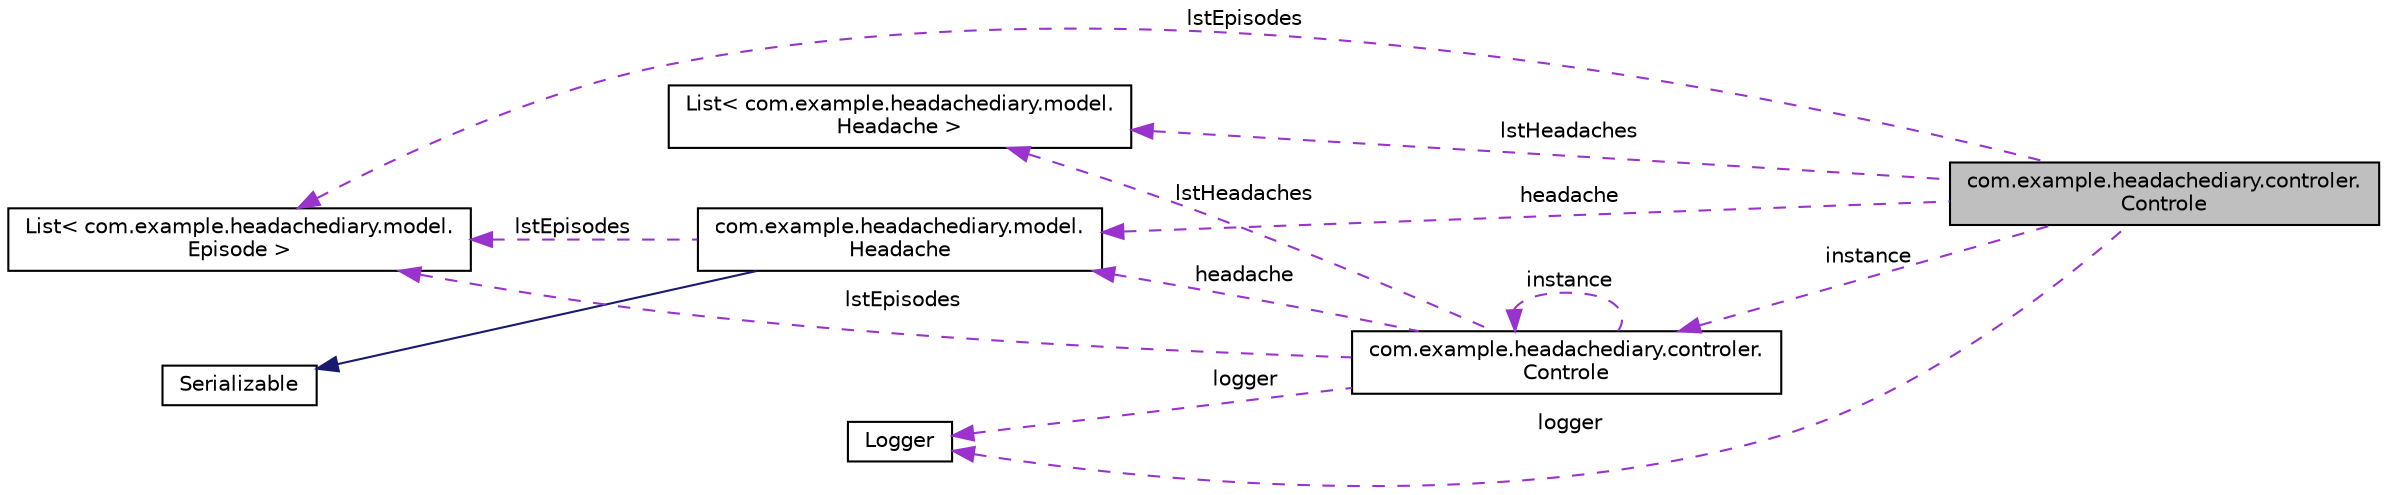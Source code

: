digraph "com.example.headachediary.controler.Controle"
{
 // LATEX_PDF_SIZE
  edge [fontname="Helvetica",fontsize="10",labelfontname="Helvetica",labelfontsize="10"];
  node [fontname="Helvetica",fontsize="10",shape=record];
  rankdir="LR";
  Node1 [label="com.example.headachediary.controler.\lControle",height=0.2,width=0.4,color="black", fillcolor="grey75", style="filled", fontcolor="black",tooltip=" "];
  Node2 -> Node1 [dir="back",color="darkorchid3",fontsize="10",style="dashed",label=" instance" ,fontname="Helvetica"];
  Node2 [label="com.example.headachediary.controler.\lControle",height=0.2,width=0.4,color="black", fillcolor="white", style="filled",URL="$classcom_1_1example_1_1headachediary_1_1controler_1_1_controle.html",tooltip=" "];
  Node2 -> Node2 [dir="back",color="darkorchid3",fontsize="10",style="dashed",label=" instance" ,fontname="Helvetica"];
  Node3 -> Node2 [dir="back",color="darkorchid3",fontsize="10",style="dashed",label=" headache" ,fontname="Helvetica"];
  Node3 [label="com.example.headachediary.model.\lHeadache",height=0.2,width=0.4,color="black", fillcolor="white", style="filled",URL="$classcom_1_1example_1_1headachediary_1_1model_1_1_headache.html",tooltip=" "];
  Node4 -> Node3 [dir="back",color="midnightblue",fontsize="10",style="solid",fontname="Helvetica"];
  Node4 [label="Serializable",height=0.2,width=0.4,color="black", fillcolor="white", style="filled",tooltip=" "];
  Node5 -> Node3 [dir="back",color="darkorchid3",fontsize="10",style="dashed",label=" lstEpisodes" ,fontname="Helvetica"];
  Node5 [label="List\< com.example.headachediary.model.\lEpisode \>",height=0.2,width=0.4,color="black", fillcolor="white", style="filled",tooltip=" "];
  Node6 -> Node2 [dir="back",color="darkorchid3",fontsize="10",style="dashed",label=" lstHeadaches" ,fontname="Helvetica"];
  Node6 [label="List\< com.example.headachediary.model.\lHeadache \>",height=0.2,width=0.4,color="black", fillcolor="white", style="filled",tooltip=" "];
  Node5 -> Node2 [dir="back",color="darkorchid3",fontsize="10",style="dashed",label=" lstEpisodes" ,fontname="Helvetica"];
  Node7 -> Node2 [dir="back",color="darkorchid3",fontsize="10",style="dashed",label=" logger" ,fontname="Helvetica"];
  Node7 [label="Logger",height=0.2,width=0.4,color="black", fillcolor="white", style="filled",tooltip=" "];
  Node3 -> Node1 [dir="back",color="darkorchid3",fontsize="10",style="dashed",label=" headache" ,fontname="Helvetica"];
  Node6 -> Node1 [dir="back",color="darkorchid3",fontsize="10",style="dashed",label=" lstHeadaches" ,fontname="Helvetica"];
  Node5 -> Node1 [dir="back",color="darkorchid3",fontsize="10",style="dashed",label=" lstEpisodes" ,fontname="Helvetica"];
  Node7 -> Node1 [dir="back",color="darkorchid3",fontsize="10",style="dashed",label=" logger" ,fontname="Helvetica"];
}
